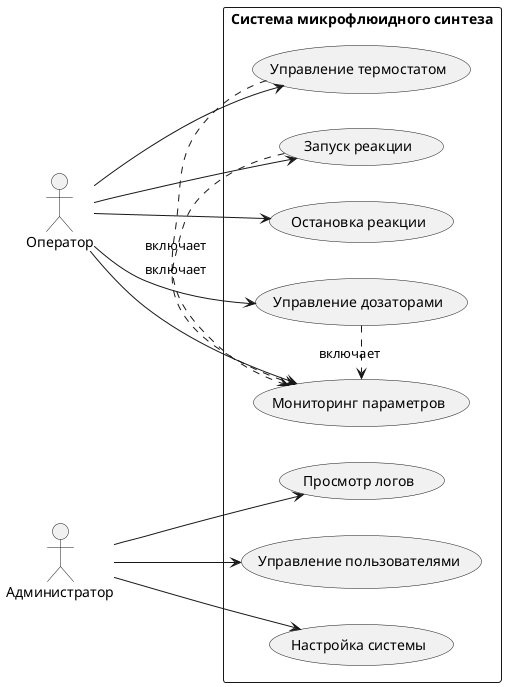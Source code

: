 @startuml
left to right direction
actor "Оператор" as User
actor "Администратор" as Admin

rectangle "Система микрофлюидного синтеза" {
  User --> (Управление дозаторами)
  User --> (Управление термостатом)
  User --> (Мониторинг параметров)
  User --> (Запуск реакции)
  User --> (Остановка реакции)
  
  Admin --> (Настройка системы)
  Admin --> (Просмотр логов)
  Admin --> (Управление пользователями)
}

(Управление дозаторами) .> (Мониторинг параметров) : включает
(Управление термостатом) .> (Мониторинг параметров) : включает
(Запуск реакции) .> (Мониторинг параметров) : включает
@enduml